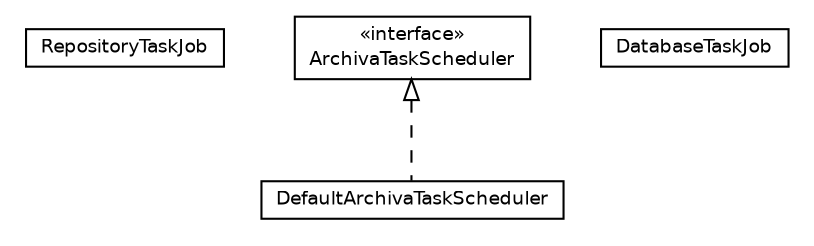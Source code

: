 #!/usr/local/bin/dot
#
# Class diagram 
# Generated by UmlGraph version 4.6 (http://www.spinellis.gr/sw/umlgraph)
#

digraph G {
	edge [fontname="Helvetica",fontsize=10,labelfontname="Helvetica",labelfontsize=10];
	node [fontname="Helvetica",fontsize=10,shape=plaintext];
	// org.apache.maven.archiva.scheduled.RepositoryTaskJob
	c15657 [label=<<table border="0" cellborder="1" cellspacing="0" cellpadding="2" port="p" href="./RepositoryTaskJob.html">
		<tr><td><table border="0" cellspacing="0" cellpadding="1">
			<tr><td> RepositoryTaskJob </td></tr>
		</table></td></tr>
		</table>>, fontname="Helvetica", fontcolor="black", fontsize=9.0];
	// org.apache.maven.archiva.scheduled.DefaultArchivaTaskScheduler
	c15658 [label=<<table border="0" cellborder="1" cellspacing="0" cellpadding="2" port="p" href="./DefaultArchivaTaskScheduler.html">
		<tr><td><table border="0" cellspacing="0" cellpadding="1">
			<tr><td> DefaultArchivaTaskScheduler </td></tr>
		</table></td></tr>
		</table>>, fontname="Helvetica", fontcolor="black", fontsize=9.0];
	// org.apache.maven.archiva.scheduled.DatabaseTaskJob
	c15659 [label=<<table border="0" cellborder="1" cellspacing="0" cellpadding="2" port="p" href="./DatabaseTaskJob.html">
		<tr><td><table border="0" cellspacing="0" cellpadding="1">
			<tr><td> DatabaseTaskJob </td></tr>
		</table></td></tr>
		</table>>, fontname="Helvetica", fontcolor="black", fontsize=9.0];
	// org.apache.maven.archiva.scheduled.ArchivaTaskScheduler
	c15660 [label=<<table border="0" cellborder="1" cellspacing="0" cellpadding="2" port="p" href="./ArchivaTaskScheduler.html">
		<tr><td><table border="0" cellspacing="0" cellpadding="1">
			<tr><td> &laquo;interface&raquo; </td></tr>
			<tr><td> ArchivaTaskScheduler </td></tr>
		</table></td></tr>
		</table>>, fontname="Helvetica", fontcolor="black", fontsize=9.0];
	//org.apache.maven.archiva.scheduled.DefaultArchivaTaskScheduler implements org.apache.maven.archiva.scheduled.ArchivaTaskScheduler
	c15660:p -> c15658:p [dir=back,arrowtail=empty,style=dashed];
}

